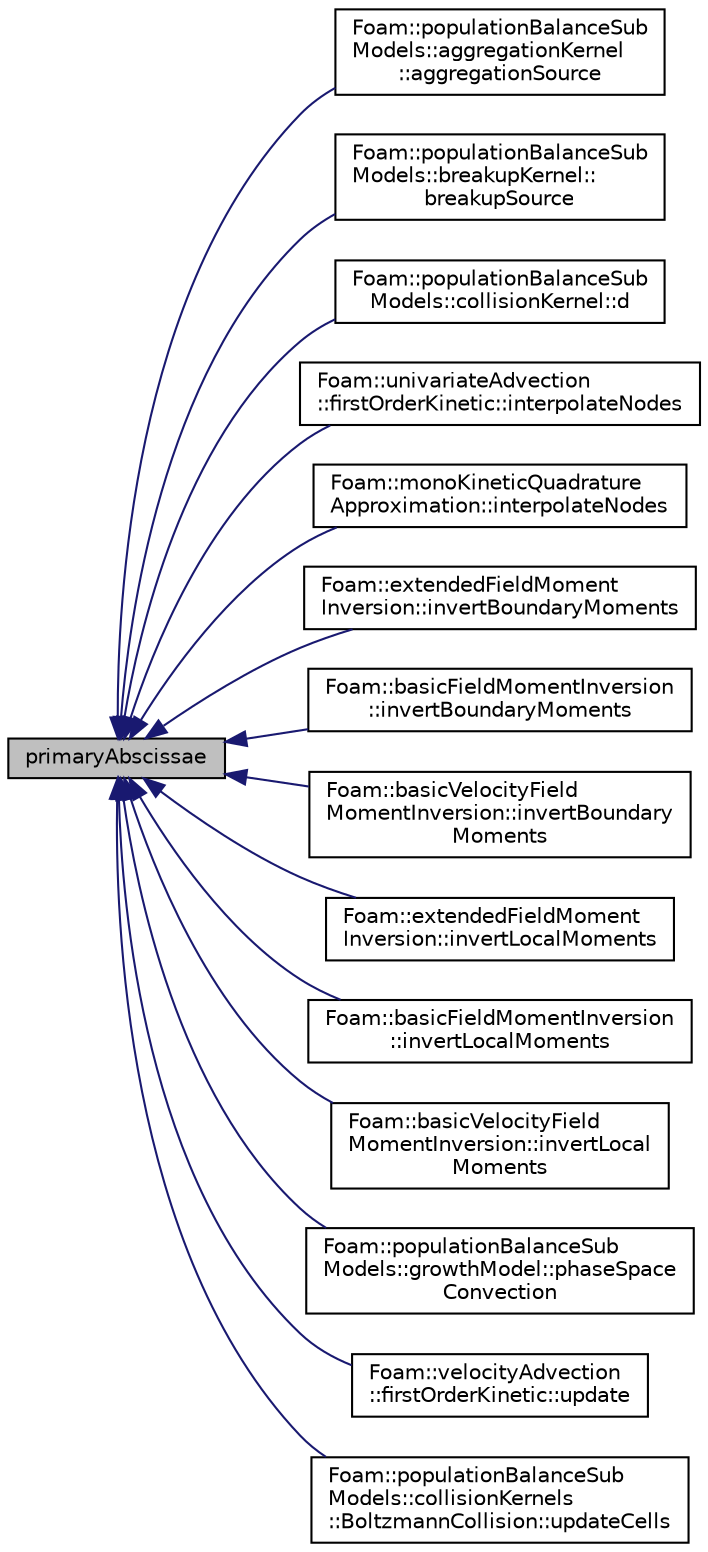 digraph "primaryAbscissae"
{
  bgcolor="transparent";
  edge [fontname="Helvetica",fontsize="10",labelfontname="Helvetica",labelfontsize="10"];
  node [fontname="Helvetica",fontsize="10",shape=record];
  rankdir="LR";
  Node70 [label="primaryAbscissae",height=0.2,width=0.4,color="black", fillcolor="grey75", style="filled", fontcolor="black"];
  Node70 -> Node71 [dir="back",color="midnightblue",fontsize="10",style="solid",fontname="Helvetica"];
  Node71 [label="Foam::populationBalanceSub\lModels::aggregationKernel\l::aggregationSource",height=0.2,width=0.4,color="black",URL="$a02080.html#a5592a4ae72635367e55a95e5383f9501",tooltip="Return aggregation source terms. "];
  Node70 -> Node72 [dir="back",color="midnightblue",fontsize="10",style="solid",fontname="Helvetica"];
  Node72 [label="Foam::populationBalanceSub\lModels::breakupKernel::\lbreakupSource",height=0.2,width=0.4,color="black",URL="$a02112.html#ae1a303d17774d86168aaf91577ad93ce",tooltip="Return Breakup source term. "];
  Node70 -> Node73 [dir="back",color="midnightblue",fontsize="10",style="solid",fontname="Helvetica"];
  Node73 [label="Foam::populationBalanceSub\lModels::collisionKernel::d",height=0.2,width=0.4,color="black",URL="$a02140.html#a1ef47a613eee69d20538e2c791b691d0",tooltip="Return the diameter given a node and cell. "];
  Node70 -> Node74 [dir="back",color="midnightblue",fontsize="10",style="solid",fontname="Helvetica"];
  Node74 [label="Foam::univariateAdvection\l::firstOrderKinetic::interpolateNodes",height=0.2,width=0.4,color="black",URL="$a01940.html#aee1fc78125838d352f1209c771319fe7",tooltip="Protected member functions. "];
  Node70 -> Node75 [dir="back",color="midnightblue",fontsize="10",style="solid",fontname="Helvetica"];
  Node75 [label="Foam::monoKineticQuadrature\lApproximation::interpolateNodes",height=0.2,width=0.4,color="black",URL="$a02232.html#aee1fc78125838d352f1209c771319fe7",tooltip="Interpolate nodes. "];
  Node70 -> Node76 [dir="back",color="midnightblue",fontsize="10",style="solid",fontname="Helvetica"];
  Node76 [label="Foam::extendedFieldMoment\lInversion::invertBoundaryMoments",height=0.2,width=0.4,color="black",URL="$a01884.html#a4b2cd3c44f001f05df26f04b3c900cd3",tooltip="Invert moments on boundaries. "];
  Node70 -> Node77 [dir="back",color="midnightblue",fontsize="10",style="solid",fontname="Helvetica"];
  Node77 [label="Foam::basicFieldMomentInversion\l::invertBoundaryMoments",height=0.2,width=0.4,color="black",URL="$a01876.html#a4b2cd3c44f001f05df26f04b3c900cd3",tooltip="Invert moments on boundaries. "];
  Node70 -> Node78 [dir="back",color="midnightblue",fontsize="10",style="solid",fontname="Helvetica"];
  Node78 [label="Foam::basicVelocityField\lMomentInversion::invertBoundary\lMoments",height=0.2,width=0.4,color="black",URL="$a01880.html#a5fa7f7ae82b0ffa37ab81e5c97aee5ee",tooltip="Invert moments on boundaries. "];
  Node70 -> Node79 [dir="back",color="midnightblue",fontsize="10",style="solid",fontname="Helvetica"];
  Node79 [label="Foam::extendedFieldMoment\lInversion::invertLocalMoments",height=0.2,width=0.4,color="black",URL="$a01884.html#ad60e180e66e91d1501774bf8ec2eda42",tooltip="Invert moments in a single cell. "];
  Node70 -> Node80 [dir="back",color="midnightblue",fontsize="10",style="solid",fontname="Helvetica"];
  Node80 [label="Foam::basicFieldMomentInversion\l::invertLocalMoments",height=0.2,width=0.4,color="black",URL="$a01876.html#ad60e180e66e91d1501774bf8ec2eda42",tooltip="Invert moments in a single cell. "];
  Node70 -> Node81 [dir="back",color="midnightblue",fontsize="10",style="solid",fontname="Helvetica"];
  Node81 [label="Foam::basicVelocityField\lMomentInversion::invertLocal\lMoments",height=0.2,width=0.4,color="black",URL="$a01880.html#a5a67470b8855db049035f297fbeb51aa",tooltip="Invert moments in a single cell. "];
  Node70 -> Node82 [dir="back",color="midnightblue",fontsize="10",style="solid",fontname="Helvetica"];
  Node82 [label="Foam::populationBalanceSub\lModels::growthModel::phaseSpace\lConvection",height=0.2,width=0.4,color="black",URL="$a02204.html#ac45301c39b1491be1ff2d9af4da6c539",tooltip="Return phase space convection. "];
  Node70 -> Node83 [dir="back",color="midnightblue",fontsize="10",style="solid",fontname="Helvetica"];
  Node83 [label="Foam::velocityAdvection\l::firstOrderKinetic::update",height=0.2,width=0.4,color="black",URL="$a01956.html#ac5c54df7ed3b930268c8d7752c101725",tooltip="Update moment advection. "];
  Node70 -> Node84 [dir="back",color="midnightblue",fontsize="10",style="solid",fontname="Helvetica"];
  Node84 [label="Foam::populationBalanceSub\lModels::collisionKernels\l::BoltzmannCollision::updateCells",height=0.2,width=0.4,color="black",URL="$a02136.html#af9ee43eb1d9fead9bb95db6574ff3394",tooltip="Update equilibrium moments. "];
}
